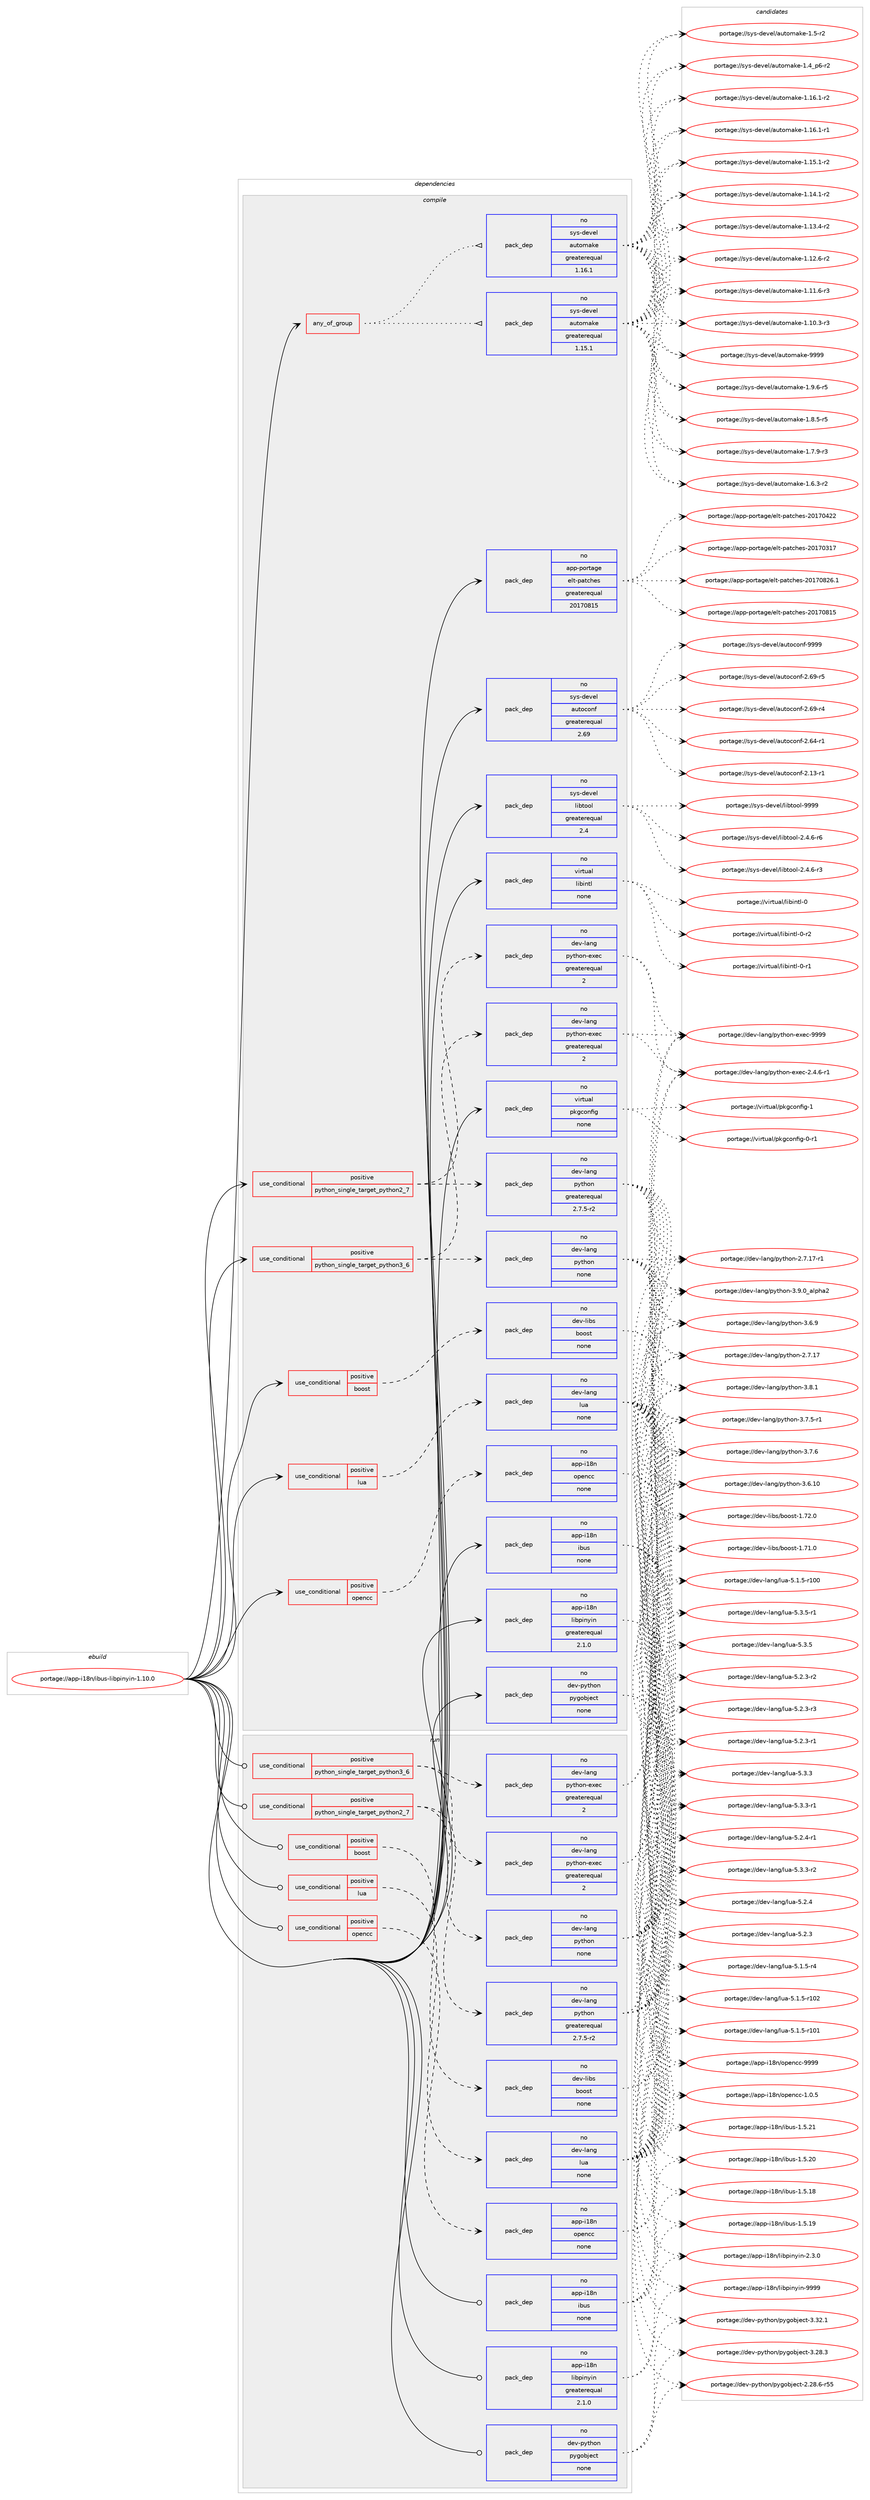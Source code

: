 digraph prolog {

# *************
# Graph options
# *************

newrank=true;
concentrate=true;
compound=true;
graph [rankdir=LR,fontname=Helvetica,fontsize=10,ranksep=1.5];#, ranksep=2.5, nodesep=0.2];
edge  [arrowhead=vee];
node  [fontname=Helvetica,fontsize=10];

# **********
# The ebuild
# **********

subgraph cluster_leftcol {
color=gray;
label=<<i>ebuild</i>>;
id [label="portage://app-i18n/ibus-libpinyin-1.10.0", color=red, width=4, href="../app-i18n/ibus-libpinyin-1.10.0.svg"];
}

# ****************
# The dependencies
# ****************

subgraph cluster_midcol {
color=gray;
label=<<i>dependencies</i>>;
subgraph cluster_compile {
fillcolor="#eeeeee";
style=filled;
label=<<i>compile</i>>;
subgraph any8011 {
dependency618220 [label=<<TABLE BORDER="0" CELLBORDER="1" CELLSPACING="0" CELLPADDING="4"><TR><TD CELLPADDING="10">any_of_group</TD></TR></TABLE>>, shape=none, color=red];subgraph pack465130 {
dependency618221 [label=<<TABLE BORDER="0" CELLBORDER="1" CELLSPACING="0" CELLPADDING="4" WIDTH="220"><TR><TD ROWSPAN="6" CELLPADDING="30">pack_dep</TD></TR><TR><TD WIDTH="110">no</TD></TR><TR><TD>sys-devel</TD></TR><TR><TD>automake</TD></TR><TR><TD>greaterequal</TD></TR><TR><TD>1.16.1</TD></TR></TABLE>>, shape=none, color=blue];
}
dependency618220:e -> dependency618221:w [weight=20,style="dotted",arrowhead="oinv"];
subgraph pack465131 {
dependency618222 [label=<<TABLE BORDER="0" CELLBORDER="1" CELLSPACING="0" CELLPADDING="4" WIDTH="220"><TR><TD ROWSPAN="6" CELLPADDING="30">pack_dep</TD></TR><TR><TD WIDTH="110">no</TD></TR><TR><TD>sys-devel</TD></TR><TR><TD>automake</TD></TR><TR><TD>greaterequal</TD></TR><TR><TD>1.15.1</TD></TR></TABLE>>, shape=none, color=blue];
}
dependency618220:e -> dependency618222:w [weight=20,style="dotted",arrowhead="oinv"];
}
id:e -> dependency618220:w [weight=20,style="solid",arrowhead="vee"];
subgraph cond144795 {
dependency618223 [label=<<TABLE BORDER="0" CELLBORDER="1" CELLSPACING="0" CELLPADDING="4"><TR><TD ROWSPAN="3" CELLPADDING="10">use_conditional</TD></TR><TR><TD>positive</TD></TR><TR><TD>boost</TD></TR></TABLE>>, shape=none, color=red];
subgraph pack465132 {
dependency618224 [label=<<TABLE BORDER="0" CELLBORDER="1" CELLSPACING="0" CELLPADDING="4" WIDTH="220"><TR><TD ROWSPAN="6" CELLPADDING="30">pack_dep</TD></TR><TR><TD WIDTH="110">no</TD></TR><TR><TD>dev-libs</TD></TR><TR><TD>boost</TD></TR><TR><TD>none</TD></TR><TR><TD></TD></TR></TABLE>>, shape=none, color=blue];
}
dependency618223:e -> dependency618224:w [weight=20,style="dashed",arrowhead="vee"];
}
id:e -> dependency618223:w [weight=20,style="solid",arrowhead="vee"];
subgraph cond144796 {
dependency618225 [label=<<TABLE BORDER="0" CELLBORDER="1" CELLSPACING="0" CELLPADDING="4"><TR><TD ROWSPAN="3" CELLPADDING="10">use_conditional</TD></TR><TR><TD>positive</TD></TR><TR><TD>lua</TD></TR></TABLE>>, shape=none, color=red];
subgraph pack465133 {
dependency618226 [label=<<TABLE BORDER="0" CELLBORDER="1" CELLSPACING="0" CELLPADDING="4" WIDTH="220"><TR><TD ROWSPAN="6" CELLPADDING="30">pack_dep</TD></TR><TR><TD WIDTH="110">no</TD></TR><TR><TD>dev-lang</TD></TR><TR><TD>lua</TD></TR><TR><TD>none</TD></TR><TR><TD></TD></TR></TABLE>>, shape=none, color=blue];
}
dependency618225:e -> dependency618226:w [weight=20,style="dashed",arrowhead="vee"];
}
id:e -> dependency618225:w [weight=20,style="solid",arrowhead="vee"];
subgraph cond144797 {
dependency618227 [label=<<TABLE BORDER="0" CELLBORDER="1" CELLSPACING="0" CELLPADDING="4"><TR><TD ROWSPAN="3" CELLPADDING="10">use_conditional</TD></TR><TR><TD>positive</TD></TR><TR><TD>opencc</TD></TR></TABLE>>, shape=none, color=red];
subgraph pack465134 {
dependency618228 [label=<<TABLE BORDER="0" CELLBORDER="1" CELLSPACING="0" CELLPADDING="4" WIDTH="220"><TR><TD ROWSPAN="6" CELLPADDING="30">pack_dep</TD></TR><TR><TD WIDTH="110">no</TD></TR><TR><TD>app-i18n</TD></TR><TR><TD>opencc</TD></TR><TR><TD>none</TD></TR><TR><TD></TD></TR></TABLE>>, shape=none, color=blue];
}
dependency618227:e -> dependency618228:w [weight=20,style="dashed",arrowhead="vee"];
}
id:e -> dependency618227:w [weight=20,style="solid",arrowhead="vee"];
subgraph cond144798 {
dependency618229 [label=<<TABLE BORDER="0" CELLBORDER="1" CELLSPACING="0" CELLPADDING="4"><TR><TD ROWSPAN="3" CELLPADDING="10">use_conditional</TD></TR><TR><TD>positive</TD></TR><TR><TD>python_single_target_python2_7</TD></TR></TABLE>>, shape=none, color=red];
subgraph pack465135 {
dependency618230 [label=<<TABLE BORDER="0" CELLBORDER="1" CELLSPACING="0" CELLPADDING="4" WIDTH="220"><TR><TD ROWSPAN="6" CELLPADDING="30">pack_dep</TD></TR><TR><TD WIDTH="110">no</TD></TR><TR><TD>dev-lang</TD></TR><TR><TD>python</TD></TR><TR><TD>greaterequal</TD></TR><TR><TD>2.7.5-r2</TD></TR></TABLE>>, shape=none, color=blue];
}
dependency618229:e -> dependency618230:w [weight=20,style="dashed",arrowhead="vee"];
subgraph pack465136 {
dependency618231 [label=<<TABLE BORDER="0" CELLBORDER="1" CELLSPACING="0" CELLPADDING="4" WIDTH="220"><TR><TD ROWSPAN="6" CELLPADDING="30">pack_dep</TD></TR><TR><TD WIDTH="110">no</TD></TR><TR><TD>dev-lang</TD></TR><TR><TD>python-exec</TD></TR><TR><TD>greaterequal</TD></TR><TR><TD>2</TD></TR></TABLE>>, shape=none, color=blue];
}
dependency618229:e -> dependency618231:w [weight=20,style="dashed",arrowhead="vee"];
}
id:e -> dependency618229:w [weight=20,style="solid",arrowhead="vee"];
subgraph cond144799 {
dependency618232 [label=<<TABLE BORDER="0" CELLBORDER="1" CELLSPACING="0" CELLPADDING="4"><TR><TD ROWSPAN="3" CELLPADDING="10">use_conditional</TD></TR><TR><TD>positive</TD></TR><TR><TD>python_single_target_python3_6</TD></TR></TABLE>>, shape=none, color=red];
subgraph pack465137 {
dependency618233 [label=<<TABLE BORDER="0" CELLBORDER="1" CELLSPACING="0" CELLPADDING="4" WIDTH="220"><TR><TD ROWSPAN="6" CELLPADDING="30">pack_dep</TD></TR><TR><TD WIDTH="110">no</TD></TR><TR><TD>dev-lang</TD></TR><TR><TD>python</TD></TR><TR><TD>none</TD></TR><TR><TD></TD></TR></TABLE>>, shape=none, color=blue];
}
dependency618232:e -> dependency618233:w [weight=20,style="dashed",arrowhead="vee"];
subgraph pack465138 {
dependency618234 [label=<<TABLE BORDER="0" CELLBORDER="1" CELLSPACING="0" CELLPADDING="4" WIDTH="220"><TR><TD ROWSPAN="6" CELLPADDING="30">pack_dep</TD></TR><TR><TD WIDTH="110">no</TD></TR><TR><TD>dev-lang</TD></TR><TR><TD>python-exec</TD></TR><TR><TD>greaterequal</TD></TR><TR><TD>2</TD></TR></TABLE>>, shape=none, color=blue];
}
dependency618232:e -> dependency618234:w [weight=20,style="dashed",arrowhead="vee"];
}
id:e -> dependency618232:w [weight=20,style="solid",arrowhead="vee"];
subgraph pack465139 {
dependency618235 [label=<<TABLE BORDER="0" CELLBORDER="1" CELLSPACING="0" CELLPADDING="4" WIDTH="220"><TR><TD ROWSPAN="6" CELLPADDING="30">pack_dep</TD></TR><TR><TD WIDTH="110">no</TD></TR><TR><TD>app-i18n</TD></TR><TR><TD>ibus</TD></TR><TR><TD>none</TD></TR><TR><TD></TD></TR></TABLE>>, shape=none, color=blue];
}
id:e -> dependency618235:w [weight=20,style="solid",arrowhead="vee"];
subgraph pack465140 {
dependency618236 [label=<<TABLE BORDER="0" CELLBORDER="1" CELLSPACING="0" CELLPADDING="4" WIDTH="220"><TR><TD ROWSPAN="6" CELLPADDING="30">pack_dep</TD></TR><TR><TD WIDTH="110">no</TD></TR><TR><TD>app-i18n</TD></TR><TR><TD>libpinyin</TD></TR><TR><TD>greaterequal</TD></TR><TR><TD>2.1.0</TD></TR></TABLE>>, shape=none, color=blue];
}
id:e -> dependency618236:w [weight=20,style="solid",arrowhead="vee"];
subgraph pack465141 {
dependency618237 [label=<<TABLE BORDER="0" CELLBORDER="1" CELLSPACING="0" CELLPADDING="4" WIDTH="220"><TR><TD ROWSPAN="6" CELLPADDING="30">pack_dep</TD></TR><TR><TD WIDTH="110">no</TD></TR><TR><TD>app-portage</TD></TR><TR><TD>elt-patches</TD></TR><TR><TD>greaterequal</TD></TR><TR><TD>20170815</TD></TR></TABLE>>, shape=none, color=blue];
}
id:e -> dependency618237:w [weight=20,style="solid",arrowhead="vee"];
subgraph pack465142 {
dependency618238 [label=<<TABLE BORDER="0" CELLBORDER="1" CELLSPACING="0" CELLPADDING="4" WIDTH="220"><TR><TD ROWSPAN="6" CELLPADDING="30">pack_dep</TD></TR><TR><TD WIDTH="110">no</TD></TR><TR><TD>dev-python</TD></TR><TR><TD>pygobject</TD></TR><TR><TD>none</TD></TR><TR><TD></TD></TR></TABLE>>, shape=none, color=blue];
}
id:e -> dependency618238:w [weight=20,style="solid",arrowhead="vee"];
subgraph pack465143 {
dependency618239 [label=<<TABLE BORDER="0" CELLBORDER="1" CELLSPACING="0" CELLPADDING="4" WIDTH="220"><TR><TD ROWSPAN="6" CELLPADDING="30">pack_dep</TD></TR><TR><TD WIDTH="110">no</TD></TR><TR><TD>sys-devel</TD></TR><TR><TD>autoconf</TD></TR><TR><TD>greaterequal</TD></TR><TR><TD>2.69</TD></TR></TABLE>>, shape=none, color=blue];
}
id:e -> dependency618239:w [weight=20,style="solid",arrowhead="vee"];
subgraph pack465144 {
dependency618240 [label=<<TABLE BORDER="0" CELLBORDER="1" CELLSPACING="0" CELLPADDING="4" WIDTH="220"><TR><TD ROWSPAN="6" CELLPADDING="30">pack_dep</TD></TR><TR><TD WIDTH="110">no</TD></TR><TR><TD>sys-devel</TD></TR><TR><TD>libtool</TD></TR><TR><TD>greaterequal</TD></TR><TR><TD>2.4</TD></TR></TABLE>>, shape=none, color=blue];
}
id:e -> dependency618240:w [weight=20,style="solid",arrowhead="vee"];
subgraph pack465145 {
dependency618241 [label=<<TABLE BORDER="0" CELLBORDER="1" CELLSPACING="0" CELLPADDING="4" WIDTH="220"><TR><TD ROWSPAN="6" CELLPADDING="30">pack_dep</TD></TR><TR><TD WIDTH="110">no</TD></TR><TR><TD>virtual</TD></TR><TR><TD>libintl</TD></TR><TR><TD>none</TD></TR><TR><TD></TD></TR></TABLE>>, shape=none, color=blue];
}
id:e -> dependency618241:w [weight=20,style="solid",arrowhead="vee"];
subgraph pack465146 {
dependency618242 [label=<<TABLE BORDER="0" CELLBORDER="1" CELLSPACING="0" CELLPADDING="4" WIDTH="220"><TR><TD ROWSPAN="6" CELLPADDING="30">pack_dep</TD></TR><TR><TD WIDTH="110">no</TD></TR><TR><TD>virtual</TD></TR><TR><TD>pkgconfig</TD></TR><TR><TD>none</TD></TR><TR><TD></TD></TR></TABLE>>, shape=none, color=blue];
}
id:e -> dependency618242:w [weight=20,style="solid",arrowhead="vee"];
}
subgraph cluster_compileandrun {
fillcolor="#eeeeee";
style=filled;
label=<<i>compile and run</i>>;
}
subgraph cluster_run {
fillcolor="#eeeeee";
style=filled;
label=<<i>run</i>>;
subgraph cond144800 {
dependency618243 [label=<<TABLE BORDER="0" CELLBORDER="1" CELLSPACING="0" CELLPADDING="4"><TR><TD ROWSPAN="3" CELLPADDING="10">use_conditional</TD></TR><TR><TD>positive</TD></TR><TR><TD>boost</TD></TR></TABLE>>, shape=none, color=red];
subgraph pack465147 {
dependency618244 [label=<<TABLE BORDER="0" CELLBORDER="1" CELLSPACING="0" CELLPADDING="4" WIDTH="220"><TR><TD ROWSPAN="6" CELLPADDING="30">pack_dep</TD></TR><TR><TD WIDTH="110">no</TD></TR><TR><TD>dev-libs</TD></TR><TR><TD>boost</TD></TR><TR><TD>none</TD></TR><TR><TD></TD></TR></TABLE>>, shape=none, color=blue];
}
dependency618243:e -> dependency618244:w [weight=20,style="dashed",arrowhead="vee"];
}
id:e -> dependency618243:w [weight=20,style="solid",arrowhead="odot"];
subgraph cond144801 {
dependency618245 [label=<<TABLE BORDER="0" CELLBORDER="1" CELLSPACING="0" CELLPADDING="4"><TR><TD ROWSPAN="3" CELLPADDING="10">use_conditional</TD></TR><TR><TD>positive</TD></TR><TR><TD>lua</TD></TR></TABLE>>, shape=none, color=red];
subgraph pack465148 {
dependency618246 [label=<<TABLE BORDER="0" CELLBORDER="1" CELLSPACING="0" CELLPADDING="4" WIDTH="220"><TR><TD ROWSPAN="6" CELLPADDING="30">pack_dep</TD></TR><TR><TD WIDTH="110">no</TD></TR><TR><TD>dev-lang</TD></TR><TR><TD>lua</TD></TR><TR><TD>none</TD></TR><TR><TD></TD></TR></TABLE>>, shape=none, color=blue];
}
dependency618245:e -> dependency618246:w [weight=20,style="dashed",arrowhead="vee"];
}
id:e -> dependency618245:w [weight=20,style="solid",arrowhead="odot"];
subgraph cond144802 {
dependency618247 [label=<<TABLE BORDER="0" CELLBORDER="1" CELLSPACING="0" CELLPADDING="4"><TR><TD ROWSPAN="3" CELLPADDING="10">use_conditional</TD></TR><TR><TD>positive</TD></TR><TR><TD>opencc</TD></TR></TABLE>>, shape=none, color=red];
subgraph pack465149 {
dependency618248 [label=<<TABLE BORDER="0" CELLBORDER="1" CELLSPACING="0" CELLPADDING="4" WIDTH="220"><TR><TD ROWSPAN="6" CELLPADDING="30">pack_dep</TD></TR><TR><TD WIDTH="110">no</TD></TR><TR><TD>app-i18n</TD></TR><TR><TD>opencc</TD></TR><TR><TD>none</TD></TR><TR><TD></TD></TR></TABLE>>, shape=none, color=blue];
}
dependency618247:e -> dependency618248:w [weight=20,style="dashed",arrowhead="vee"];
}
id:e -> dependency618247:w [weight=20,style="solid",arrowhead="odot"];
subgraph cond144803 {
dependency618249 [label=<<TABLE BORDER="0" CELLBORDER="1" CELLSPACING="0" CELLPADDING="4"><TR><TD ROWSPAN="3" CELLPADDING="10">use_conditional</TD></TR><TR><TD>positive</TD></TR><TR><TD>python_single_target_python2_7</TD></TR></TABLE>>, shape=none, color=red];
subgraph pack465150 {
dependency618250 [label=<<TABLE BORDER="0" CELLBORDER="1" CELLSPACING="0" CELLPADDING="4" WIDTH="220"><TR><TD ROWSPAN="6" CELLPADDING="30">pack_dep</TD></TR><TR><TD WIDTH="110">no</TD></TR><TR><TD>dev-lang</TD></TR><TR><TD>python</TD></TR><TR><TD>greaterequal</TD></TR><TR><TD>2.7.5-r2</TD></TR></TABLE>>, shape=none, color=blue];
}
dependency618249:e -> dependency618250:w [weight=20,style="dashed",arrowhead="vee"];
subgraph pack465151 {
dependency618251 [label=<<TABLE BORDER="0" CELLBORDER="1" CELLSPACING="0" CELLPADDING="4" WIDTH="220"><TR><TD ROWSPAN="6" CELLPADDING="30">pack_dep</TD></TR><TR><TD WIDTH="110">no</TD></TR><TR><TD>dev-lang</TD></TR><TR><TD>python-exec</TD></TR><TR><TD>greaterequal</TD></TR><TR><TD>2</TD></TR></TABLE>>, shape=none, color=blue];
}
dependency618249:e -> dependency618251:w [weight=20,style="dashed",arrowhead="vee"];
}
id:e -> dependency618249:w [weight=20,style="solid",arrowhead="odot"];
subgraph cond144804 {
dependency618252 [label=<<TABLE BORDER="0" CELLBORDER="1" CELLSPACING="0" CELLPADDING="4"><TR><TD ROWSPAN="3" CELLPADDING="10">use_conditional</TD></TR><TR><TD>positive</TD></TR><TR><TD>python_single_target_python3_6</TD></TR></TABLE>>, shape=none, color=red];
subgraph pack465152 {
dependency618253 [label=<<TABLE BORDER="0" CELLBORDER="1" CELLSPACING="0" CELLPADDING="4" WIDTH="220"><TR><TD ROWSPAN="6" CELLPADDING="30">pack_dep</TD></TR><TR><TD WIDTH="110">no</TD></TR><TR><TD>dev-lang</TD></TR><TR><TD>python</TD></TR><TR><TD>none</TD></TR><TR><TD></TD></TR></TABLE>>, shape=none, color=blue];
}
dependency618252:e -> dependency618253:w [weight=20,style="dashed",arrowhead="vee"];
subgraph pack465153 {
dependency618254 [label=<<TABLE BORDER="0" CELLBORDER="1" CELLSPACING="0" CELLPADDING="4" WIDTH="220"><TR><TD ROWSPAN="6" CELLPADDING="30">pack_dep</TD></TR><TR><TD WIDTH="110">no</TD></TR><TR><TD>dev-lang</TD></TR><TR><TD>python-exec</TD></TR><TR><TD>greaterequal</TD></TR><TR><TD>2</TD></TR></TABLE>>, shape=none, color=blue];
}
dependency618252:e -> dependency618254:w [weight=20,style="dashed",arrowhead="vee"];
}
id:e -> dependency618252:w [weight=20,style="solid",arrowhead="odot"];
subgraph pack465154 {
dependency618255 [label=<<TABLE BORDER="0" CELLBORDER="1" CELLSPACING="0" CELLPADDING="4" WIDTH="220"><TR><TD ROWSPAN="6" CELLPADDING="30">pack_dep</TD></TR><TR><TD WIDTH="110">no</TD></TR><TR><TD>app-i18n</TD></TR><TR><TD>ibus</TD></TR><TR><TD>none</TD></TR><TR><TD></TD></TR></TABLE>>, shape=none, color=blue];
}
id:e -> dependency618255:w [weight=20,style="solid",arrowhead="odot"];
subgraph pack465155 {
dependency618256 [label=<<TABLE BORDER="0" CELLBORDER="1" CELLSPACING="0" CELLPADDING="4" WIDTH="220"><TR><TD ROWSPAN="6" CELLPADDING="30">pack_dep</TD></TR><TR><TD WIDTH="110">no</TD></TR><TR><TD>app-i18n</TD></TR><TR><TD>libpinyin</TD></TR><TR><TD>greaterequal</TD></TR><TR><TD>2.1.0</TD></TR></TABLE>>, shape=none, color=blue];
}
id:e -> dependency618256:w [weight=20,style="solid",arrowhead="odot"];
subgraph pack465156 {
dependency618257 [label=<<TABLE BORDER="0" CELLBORDER="1" CELLSPACING="0" CELLPADDING="4" WIDTH="220"><TR><TD ROWSPAN="6" CELLPADDING="30">pack_dep</TD></TR><TR><TD WIDTH="110">no</TD></TR><TR><TD>dev-python</TD></TR><TR><TD>pygobject</TD></TR><TR><TD>none</TD></TR><TR><TD></TD></TR></TABLE>>, shape=none, color=blue];
}
id:e -> dependency618257:w [weight=20,style="solid",arrowhead="odot"];
}
}

# **************
# The candidates
# **************

subgraph cluster_choices {
rank=same;
color=gray;
label=<<i>candidates</i>>;

subgraph choice465130 {
color=black;
nodesep=1;
choice115121115451001011181011084797117116111109971071014557575757 [label="portage://sys-devel/automake-9999", color=red, width=4,href="../sys-devel/automake-9999.svg"];
choice115121115451001011181011084797117116111109971071014549465746544511453 [label="portage://sys-devel/automake-1.9.6-r5", color=red, width=4,href="../sys-devel/automake-1.9.6-r5.svg"];
choice115121115451001011181011084797117116111109971071014549465646534511453 [label="portage://sys-devel/automake-1.8.5-r5", color=red, width=4,href="../sys-devel/automake-1.8.5-r5.svg"];
choice115121115451001011181011084797117116111109971071014549465546574511451 [label="portage://sys-devel/automake-1.7.9-r3", color=red, width=4,href="../sys-devel/automake-1.7.9-r3.svg"];
choice115121115451001011181011084797117116111109971071014549465446514511450 [label="portage://sys-devel/automake-1.6.3-r2", color=red, width=4,href="../sys-devel/automake-1.6.3-r2.svg"];
choice11512111545100101118101108479711711611110997107101454946534511450 [label="portage://sys-devel/automake-1.5-r2", color=red, width=4,href="../sys-devel/automake-1.5-r2.svg"];
choice115121115451001011181011084797117116111109971071014549465295112544511450 [label="portage://sys-devel/automake-1.4_p6-r2", color=red, width=4,href="../sys-devel/automake-1.4_p6-r2.svg"];
choice11512111545100101118101108479711711611110997107101454946495446494511450 [label="portage://sys-devel/automake-1.16.1-r2", color=red, width=4,href="../sys-devel/automake-1.16.1-r2.svg"];
choice11512111545100101118101108479711711611110997107101454946495446494511449 [label="portage://sys-devel/automake-1.16.1-r1", color=red, width=4,href="../sys-devel/automake-1.16.1-r1.svg"];
choice11512111545100101118101108479711711611110997107101454946495346494511450 [label="portage://sys-devel/automake-1.15.1-r2", color=red, width=4,href="../sys-devel/automake-1.15.1-r2.svg"];
choice11512111545100101118101108479711711611110997107101454946495246494511450 [label="portage://sys-devel/automake-1.14.1-r2", color=red, width=4,href="../sys-devel/automake-1.14.1-r2.svg"];
choice11512111545100101118101108479711711611110997107101454946495146524511450 [label="portage://sys-devel/automake-1.13.4-r2", color=red, width=4,href="../sys-devel/automake-1.13.4-r2.svg"];
choice11512111545100101118101108479711711611110997107101454946495046544511450 [label="portage://sys-devel/automake-1.12.6-r2", color=red, width=4,href="../sys-devel/automake-1.12.6-r2.svg"];
choice11512111545100101118101108479711711611110997107101454946494946544511451 [label="portage://sys-devel/automake-1.11.6-r3", color=red, width=4,href="../sys-devel/automake-1.11.6-r3.svg"];
choice11512111545100101118101108479711711611110997107101454946494846514511451 [label="portage://sys-devel/automake-1.10.3-r3", color=red, width=4,href="../sys-devel/automake-1.10.3-r3.svg"];
dependency618221:e -> choice115121115451001011181011084797117116111109971071014557575757:w [style=dotted,weight="100"];
dependency618221:e -> choice115121115451001011181011084797117116111109971071014549465746544511453:w [style=dotted,weight="100"];
dependency618221:e -> choice115121115451001011181011084797117116111109971071014549465646534511453:w [style=dotted,weight="100"];
dependency618221:e -> choice115121115451001011181011084797117116111109971071014549465546574511451:w [style=dotted,weight="100"];
dependency618221:e -> choice115121115451001011181011084797117116111109971071014549465446514511450:w [style=dotted,weight="100"];
dependency618221:e -> choice11512111545100101118101108479711711611110997107101454946534511450:w [style=dotted,weight="100"];
dependency618221:e -> choice115121115451001011181011084797117116111109971071014549465295112544511450:w [style=dotted,weight="100"];
dependency618221:e -> choice11512111545100101118101108479711711611110997107101454946495446494511450:w [style=dotted,weight="100"];
dependency618221:e -> choice11512111545100101118101108479711711611110997107101454946495446494511449:w [style=dotted,weight="100"];
dependency618221:e -> choice11512111545100101118101108479711711611110997107101454946495346494511450:w [style=dotted,weight="100"];
dependency618221:e -> choice11512111545100101118101108479711711611110997107101454946495246494511450:w [style=dotted,weight="100"];
dependency618221:e -> choice11512111545100101118101108479711711611110997107101454946495146524511450:w [style=dotted,weight="100"];
dependency618221:e -> choice11512111545100101118101108479711711611110997107101454946495046544511450:w [style=dotted,weight="100"];
dependency618221:e -> choice11512111545100101118101108479711711611110997107101454946494946544511451:w [style=dotted,weight="100"];
dependency618221:e -> choice11512111545100101118101108479711711611110997107101454946494846514511451:w [style=dotted,weight="100"];
}
subgraph choice465131 {
color=black;
nodesep=1;
choice115121115451001011181011084797117116111109971071014557575757 [label="portage://sys-devel/automake-9999", color=red, width=4,href="../sys-devel/automake-9999.svg"];
choice115121115451001011181011084797117116111109971071014549465746544511453 [label="portage://sys-devel/automake-1.9.6-r5", color=red, width=4,href="../sys-devel/automake-1.9.6-r5.svg"];
choice115121115451001011181011084797117116111109971071014549465646534511453 [label="portage://sys-devel/automake-1.8.5-r5", color=red, width=4,href="../sys-devel/automake-1.8.5-r5.svg"];
choice115121115451001011181011084797117116111109971071014549465546574511451 [label="portage://sys-devel/automake-1.7.9-r3", color=red, width=4,href="../sys-devel/automake-1.7.9-r3.svg"];
choice115121115451001011181011084797117116111109971071014549465446514511450 [label="portage://sys-devel/automake-1.6.3-r2", color=red, width=4,href="../sys-devel/automake-1.6.3-r2.svg"];
choice11512111545100101118101108479711711611110997107101454946534511450 [label="portage://sys-devel/automake-1.5-r2", color=red, width=4,href="../sys-devel/automake-1.5-r2.svg"];
choice115121115451001011181011084797117116111109971071014549465295112544511450 [label="portage://sys-devel/automake-1.4_p6-r2", color=red, width=4,href="../sys-devel/automake-1.4_p6-r2.svg"];
choice11512111545100101118101108479711711611110997107101454946495446494511450 [label="portage://sys-devel/automake-1.16.1-r2", color=red, width=4,href="../sys-devel/automake-1.16.1-r2.svg"];
choice11512111545100101118101108479711711611110997107101454946495446494511449 [label="portage://sys-devel/automake-1.16.1-r1", color=red, width=4,href="../sys-devel/automake-1.16.1-r1.svg"];
choice11512111545100101118101108479711711611110997107101454946495346494511450 [label="portage://sys-devel/automake-1.15.1-r2", color=red, width=4,href="../sys-devel/automake-1.15.1-r2.svg"];
choice11512111545100101118101108479711711611110997107101454946495246494511450 [label="portage://sys-devel/automake-1.14.1-r2", color=red, width=4,href="../sys-devel/automake-1.14.1-r2.svg"];
choice11512111545100101118101108479711711611110997107101454946495146524511450 [label="portage://sys-devel/automake-1.13.4-r2", color=red, width=4,href="../sys-devel/automake-1.13.4-r2.svg"];
choice11512111545100101118101108479711711611110997107101454946495046544511450 [label="portage://sys-devel/automake-1.12.6-r2", color=red, width=4,href="../sys-devel/automake-1.12.6-r2.svg"];
choice11512111545100101118101108479711711611110997107101454946494946544511451 [label="portage://sys-devel/automake-1.11.6-r3", color=red, width=4,href="../sys-devel/automake-1.11.6-r3.svg"];
choice11512111545100101118101108479711711611110997107101454946494846514511451 [label="portage://sys-devel/automake-1.10.3-r3", color=red, width=4,href="../sys-devel/automake-1.10.3-r3.svg"];
dependency618222:e -> choice115121115451001011181011084797117116111109971071014557575757:w [style=dotted,weight="100"];
dependency618222:e -> choice115121115451001011181011084797117116111109971071014549465746544511453:w [style=dotted,weight="100"];
dependency618222:e -> choice115121115451001011181011084797117116111109971071014549465646534511453:w [style=dotted,weight="100"];
dependency618222:e -> choice115121115451001011181011084797117116111109971071014549465546574511451:w [style=dotted,weight="100"];
dependency618222:e -> choice115121115451001011181011084797117116111109971071014549465446514511450:w [style=dotted,weight="100"];
dependency618222:e -> choice11512111545100101118101108479711711611110997107101454946534511450:w [style=dotted,weight="100"];
dependency618222:e -> choice115121115451001011181011084797117116111109971071014549465295112544511450:w [style=dotted,weight="100"];
dependency618222:e -> choice11512111545100101118101108479711711611110997107101454946495446494511450:w [style=dotted,weight="100"];
dependency618222:e -> choice11512111545100101118101108479711711611110997107101454946495446494511449:w [style=dotted,weight="100"];
dependency618222:e -> choice11512111545100101118101108479711711611110997107101454946495346494511450:w [style=dotted,weight="100"];
dependency618222:e -> choice11512111545100101118101108479711711611110997107101454946495246494511450:w [style=dotted,weight="100"];
dependency618222:e -> choice11512111545100101118101108479711711611110997107101454946495146524511450:w [style=dotted,weight="100"];
dependency618222:e -> choice11512111545100101118101108479711711611110997107101454946495046544511450:w [style=dotted,weight="100"];
dependency618222:e -> choice11512111545100101118101108479711711611110997107101454946494946544511451:w [style=dotted,weight="100"];
dependency618222:e -> choice11512111545100101118101108479711711611110997107101454946494846514511451:w [style=dotted,weight="100"];
}
subgraph choice465132 {
color=black;
nodesep=1;
choice1001011184510810598115479811111111511645494655504648 [label="portage://dev-libs/boost-1.72.0", color=red, width=4,href="../dev-libs/boost-1.72.0.svg"];
choice1001011184510810598115479811111111511645494655494648 [label="portage://dev-libs/boost-1.71.0", color=red, width=4,href="../dev-libs/boost-1.71.0.svg"];
dependency618224:e -> choice1001011184510810598115479811111111511645494655504648:w [style=dotted,weight="100"];
dependency618224:e -> choice1001011184510810598115479811111111511645494655494648:w [style=dotted,weight="100"];
}
subgraph choice465133 {
color=black;
nodesep=1;
choice100101118451089711010347108117974553465146534511449 [label="portage://dev-lang/lua-5.3.5-r1", color=red, width=4,href="../dev-lang/lua-5.3.5-r1.svg"];
choice10010111845108971101034710811797455346514653 [label="portage://dev-lang/lua-5.3.5", color=red, width=4,href="../dev-lang/lua-5.3.5.svg"];
choice100101118451089711010347108117974553465146514511450 [label="portage://dev-lang/lua-5.3.3-r2", color=red, width=4,href="../dev-lang/lua-5.3.3-r2.svg"];
choice100101118451089711010347108117974553465146514511449 [label="portage://dev-lang/lua-5.3.3-r1", color=red, width=4,href="../dev-lang/lua-5.3.3-r1.svg"];
choice10010111845108971101034710811797455346514651 [label="portage://dev-lang/lua-5.3.3", color=red, width=4,href="../dev-lang/lua-5.3.3.svg"];
choice100101118451089711010347108117974553465046524511449 [label="portage://dev-lang/lua-5.2.4-r1", color=red, width=4,href="../dev-lang/lua-5.2.4-r1.svg"];
choice10010111845108971101034710811797455346504652 [label="portage://dev-lang/lua-5.2.4", color=red, width=4,href="../dev-lang/lua-5.2.4.svg"];
choice100101118451089711010347108117974553465046514511451 [label="portage://dev-lang/lua-5.2.3-r3", color=red, width=4,href="../dev-lang/lua-5.2.3-r3.svg"];
choice100101118451089711010347108117974553465046514511450 [label="portage://dev-lang/lua-5.2.3-r2", color=red, width=4,href="../dev-lang/lua-5.2.3-r2.svg"];
choice100101118451089711010347108117974553465046514511449 [label="portage://dev-lang/lua-5.2.3-r1", color=red, width=4,href="../dev-lang/lua-5.2.3-r1.svg"];
choice10010111845108971101034710811797455346504651 [label="portage://dev-lang/lua-5.2.3", color=red, width=4,href="../dev-lang/lua-5.2.3.svg"];
choice100101118451089711010347108117974553464946534511452 [label="portage://dev-lang/lua-5.1.5-r4", color=red, width=4,href="../dev-lang/lua-5.1.5-r4.svg"];
choice1001011184510897110103471081179745534649465345114494850 [label="portage://dev-lang/lua-5.1.5-r102", color=red, width=4,href="../dev-lang/lua-5.1.5-r102.svg"];
choice1001011184510897110103471081179745534649465345114494849 [label="portage://dev-lang/lua-5.1.5-r101", color=red, width=4,href="../dev-lang/lua-5.1.5-r101.svg"];
choice1001011184510897110103471081179745534649465345114494848 [label="portage://dev-lang/lua-5.1.5-r100", color=red, width=4,href="../dev-lang/lua-5.1.5-r100.svg"];
dependency618226:e -> choice100101118451089711010347108117974553465146534511449:w [style=dotted,weight="100"];
dependency618226:e -> choice10010111845108971101034710811797455346514653:w [style=dotted,weight="100"];
dependency618226:e -> choice100101118451089711010347108117974553465146514511450:w [style=dotted,weight="100"];
dependency618226:e -> choice100101118451089711010347108117974553465146514511449:w [style=dotted,weight="100"];
dependency618226:e -> choice10010111845108971101034710811797455346514651:w [style=dotted,weight="100"];
dependency618226:e -> choice100101118451089711010347108117974553465046524511449:w [style=dotted,weight="100"];
dependency618226:e -> choice10010111845108971101034710811797455346504652:w [style=dotted,weight="100"];
dependency618226:e -> choice100101118451089711010347108117974553465046514511451:w [style=dotted,weight="100"];
dependency618226:e -> choice100101118451089711010347108117974553465046514511450:w [style=dotted,weight="100"];
dependency618226:e -> choice100101118451089711010347108117974553465046514511449:w [style=dotted,weight="100"];
dependency618226:e -> choice10010111845108971101034710811797455346504651:w [style=dotted,weight="100"];
dependency618226:e -> choice100101118451089711010347108117974553464946534511452:w [style=dotted,weight="100"];
dependency618226:e -> choice1001011184510897110103471081179745534649465345114494850:w [style=dotted,weight="100"];
dependency618226:e -> choice1001011184510897110103471081179745534649465345114494849:w [style=dotted,weight="100"];
dependency618226:e -> choice1001011184510897110103471081179745534649465345114494848:w [style=dotted,weight="100"];
}
subgraph choice465134 {
color=black;
nodesep=1;
choice971121124510549561104711111210111099994557575757 [label="portage://app-i18n/opencc-9999", color=red, width=4,href="../app-i18n/opencc-9999.svg"];
choice97112112451054956110471111121011109999454946484653 [label="portage://app-i18n/opencc-1.0.5", color=red, width=4,href="../app-i18n/opencc-1.0.5.svg"];
dependency618228:e -> choice971121124510549561104711111210111099994557575757:w [style=dotted,weight="100"];
dependency618228:e -> choice97112112451054956110471111121011109999454946484653:w [style=dotted,weight="100"];
}
subgraph choice465135 {
color=black;
nodesep=1;
choice10010111845108971101034711212111610411111045514657464895971081121049750 [label="portage://dev-lang/python-3.9.0_alpha2", color=red, width=4,href="../dev-lang/python-3.9.0_alpha2.svg"];
choice100101118451089711010347112121116104111110455146564649 [label="portage://dev-lang/python-3.8.1", color=red, width=4,href="../dev-lang/python-3.8.1.svg"];
choice100101118451089711010347112121116104111110455146554654 [label="portage://dev-lang/python-3.7.6", color=red, width=4,href="../dev-lang/python-3.7.6.svg"];
choice1001011184510897110103471121211161041111104551465546534511449 [label="portage://dev-lang/python-3.7.5-r1", color=red, width=4,href="../dev-lang/python-3.7.5-r1.svg"];
choice100101118451089711010347112121116104111110455146544657 [label="portage://dev-lang/python-3.6.9", color=red, width=4,href="../dev-lang/python-3.6.9.svg"];
choice10010111845108971101034711212111610411111045514654464948 [label="portage://dev-lang/python-3.6.10", color=red, width=4,href="../dev-lang/python-3.6.10.svg"];
choice100101118451089711010347112121116104111110455046554649554511449 [label="portage://dev-lang/python-2.7.17-r1", color=red, width=4,href="../dev-lang/python-2.7.17-r1.svg"];
choice10010111845108971101034711212111610411111045504655464955 [label="portage://dev-lang/python-2.7.17", color=red, width=4,href="../dev-lang/python-2.7.17.svg"];
dependency618230:e -> choice10010111845108971101034711212111610411111045514657464895971081121049750:w [style=dotted,weight="100"];
dependency618230:e -> choice100101118451089711010347112121116104111110455146564649:w [style=dotted,weight="100"];
dependency618230:e -> choice100101118451089711010347112121116104111110455146554654:w [style=dotted,weight="100"];
dependency618230:e -> choice1001011184510897110103471121211161041111104551465546534511449:w [style=dotted,weight="100"];
dependency618230:e -> choice100101118451089711010347112121116104111110455146544657:w [style=dotted,weight="100"];
dependency618230:e -> choice10010111845108971101034711212111610411111045514654464948:w [style=dotted,weight="100"];
dependency618230:e -> choice100101118451089711010347112121116104111110455046554649554511449:w [style=dotted,weight="100"];
dependency618230:e -> choice10010111845108971101034711212111610411111045504655464955:w [style=dotted,weight="100"];
}
subgraph choice465136 {
color=black;
nodesep=1;
choice10010111845108971101034711212111610411111045101120101994557575757 [label="portage://dev-lang/python-exec-9999", color=red, width=4,href="../dev-lang/python-exec-9999.svg"];
choice10010111845108971101034711212111610411111045101120101994550465246544511449 [label="portage://dev-lang/python-exec-2.4.6-r1", color=red, width=4,href="../dev-lang/python-exec-2.4.6-r1.svg"];
dependency618231:e -> choice10010111845108971101034711212111610411111045101120101994557575757:w [style=dotted,weight="100"];
dependency618231:e -> choice10010111845108971101034711212111610411111045101120101994550465246544511449:w [style=dotted,weight="100"];
}
subgraph choice465137 {
color=black;
nodesep=1;
choice10010111845108971101034711212111610411111045514657464895971081121049750 [label="portage://dev-lang/python-3.9.0_alpha2", color=red, width=4,href="../dev-lang/python-3.9.0_alpha2.svg"];
choice100101118451089711010347112121116104111110455146564649 [label="portage://dev-lang/python-3.8.1", color=red, width=4,href="../dev-lang/python-3.8.1.svg"];
choice100101118451089711010347112121116104111110455146554654 [label="portage://dev-lang/python-3.7.6", color=red, width=4,href="../dev-lang/python-3.7.6.svg"];
choice1001011184510897110103471121211161041111104551465546534511449 [label="portage://dev-lang/python-3.7.5-r1", color=red, width=4,href="../dev-lang/python-3.7.5-r1.svg"];
choice100101118451089711010347112121116104111110455146544657 [label="portage://dev-lang/python-3.6.9", color=red, width=4,href="../dev-lang/python-3.6.9.svg"];
choice10010111845108971101034711212111610411111045514654464948 [label="portage://dev-lang/python-3.6.10", color=red, width=4,href="../dev-lang/python-3.6.10.svg"];
choice100101118451089711010347112121116104111110455046554649554511449 [label="portage://dev-lang/python-2.7.17-r1", color=red, width=4,href="../dev-lang/python-2.7.17-r1.svg"];
choice10010111845108971101034711212111610411111045504655464955 [label="portage://dev-lang/python-2.7.17", color=red, width=4,href="../dev-lang/python-2.7.17.svg"];
dependency618233:e -> choice10010111845108971101034711212111610411111045514657464895971081121049750:w [style=dotted,weight="100"];
dependency618233:e -> choice100101118451089711010347112121116104111110455146564649:w [style=dotted,weight="100"];
dependency618233:e -> choice100101118451089711010347112121116104111110455146554654:w [style=dotted,weight="100"];
dependency618233:e -> choice1001011184510897110103471121211161041111104551465546534511449:w [style=dotted,weight="100"];
dependency618233:e -> choice100101118451089711010347112121116104111110455146544657:w [style=dotted,weight="100"];
dependency618233:e -> choice10010111845108971101034711212111610411111045514654464948:w [style=dotted,weight="100"];
dependency618233:e -> choice100101118451089711010347112121116104111110455046554649554511449:w [style=dotted,weight="100"];
dependency618233:e -> choice10010111845108971101034711212111610411111045504655464955:w [style=dotted,weight="100"];
}
subgraph choice465138 {
color=black;
nodesep=1;
choice10010111845108971101034711212111610411111045101120101994557575757 [label="portage://dev-lang/python-exec-9999", color=red, width=4,href="../dev-lang/python-exec-9999.svg"];
choice10010111845108971101034711212111610411111045101120101994550465246544511449 [label="portage://dev-lang/python-exec-2.4.6-r1", color=red, width=4,href="../dev-lang/python-exec-2.4.6-r1.svg"];
dependency618234:e -> choice10010111845108971101034711212111610411111045101120101994557575757:w [style=dotted,weight="100"];
dependency618234:e -> choice10010111845108971101034711212111610411111045101120101994550465246544511449:w [style=dotted,weight="100"];
}
subgraph choice465139 {
color=black;
nodesep=1;
choice97112112451054956110471059811711545494653465049 [label="portage://app-i18n/ibus-1.5.21", color=red, width=4,href="../app-i18n/ibus-1.5.21.svg"];
choice97112112451054956110471059811711545494653465048 [label="portage://app-i18n/ibus-1.5.20", color=red, width=4,href="../app-i18n/ibus-1.5.20.svg"];
choice97112112451054956110471059811711545494653464957 [label="portage://app-i18n/ibus-1.5.19", color=red, width=4,href="../app-i18n/ibus-1.5.19.svg"];
choice97112112451054956110471059811711545494653464956 [label="portage://app-i18n/ibus-1.5.18", color=red, width=4,href="../app-i18n/ibus-1.5.18.svg"];
dependency618235:e -> choice97112112451054956110471059811711545494653465049:w [style=dotted,weight="100"];
dependency618235:e -> choice97112112451054956110471059811711545494653465048:w [style=dotted,weight="100"];
dependency618235:e -> choice97112112451054956110471059811711545494653464957:w [style=dotted,weight="100"];
dependency618235:e -> choice97112112451054956110471059811711545494653464956:w [style=dotted,weight="100"];
}
subgraph choice465140 {
color=black;
nodesep=1;
choice9711211245105495611047108105981121051101211051104557575757 [label="portage://app-i18n/libpinyin-9999", color=red, width=4,href="../app-i18n/libpinyin-9999.svg"];
choice971121124510549561104710810598112105110121105110455046514648 [label="portage://app-i18n/libpinyin-2.3.0", color=red, width=4,href="../app-i18n/libpinyin-2.3.0.svg"];
dependency618236:e -> choice9711211245105495611047108105981121051101211051104557575757:w [style=dotted,weight="100"];
dependency618236:e -> choice971121124510549561104710810598112105110121105110455046514648:w [style=dotted,weight="100"];
}
subgraph choice465141 {
color=black;
nodesep=1;
choice971121124511211111411697103101471011081164511297116991041011154550484955485650544649 [label="portage://app-portage/elt-patches-20170826.1", color=red, width=4,href="../app-portage/elt-patches-20170826.1.svg"];
choice97112112451121111141169710310147101108116451129711699104101115455048495548564953 [label="portage://app-portage/elt-patches-20170815", color=red, width=4,href="../app-portage/elt-patches-20170815.svg"];
choice97112112451121111141169710310147101108116451129711699104101115455048495548525050 [label="portage://app-portage/elt-patches-20170422", color=red, width=4,href="../app-portage/elt-patches-20170422.svg"];
choice97112112451121111141169710310147101108116451129711699104101115455048495548514955 [label="portage://app-portage/elt-patches-20170317", color=red, width=4,href="../app-portage/elt-patches-20170317.svg"];
dependency618237:e -> choice971121124511211111411697103101471011081164511297116991041011154550484955485650544649:w [style=dotted,weight="100"];
dependency618237:e -> choice97112112451121111141169710310147101108116451129711699104101115455048495548564953:w [style=dotted,weight="100"];
dependency618237:e -> choice97112112451121111141169710310147101108116451129711699104101115455048495548525050:w [style=dotted,weight="100"];
dependency618237:e -> choice97112112451121111141169710310147101108116451129711699104101115455048495548514955:w [style=dotted,weight="100"];
}
subgraph choice465142 {
color=black;
nodesep=1;
choice1001011184511212111610411111047112121103111981061019911645514651504649 [label="portage://dev-python/pygobject-3.32.1", color=red, width=4,href="../dev-python/pygobject-3.32.1.svg"];
choice1001011184511212111610411111047112121103111981061019911645514650564651 [label="portage://dev-python/pygobject-3.28.3", color=red, width=4,href="../dev-python/pygobject-3.28.3.svg"];
choice1001011184511212111610411111047112121103111981061019911645504650564654451145353 [label="portage://dev-python/pygobject-2.28.6-r55", color=red, width=4,href="../dev-python/pygobject-2.28.6-r55.svg"];
dependency618238:e -> choice1001011184511212111610411111047112121103111981061019911645514651504649:w [style=dotted,weight="100"];
dependency618238:e -> choice1001011184511212111610411111047112121103111981061019911645514650564651:w [style=dotted,weight="100"];
dependency618238:e -> choice1001011184511212111610411111047112121103111981061019911645504650564654451145353:w [style=dotted,weight="100"];
}
subgraph choice465143 {
color=black;
nodesep=1;
choice115121115451001011181011084797117116111991111101024557575757 [label="portage://sys-devel/autoconf-9999", color=red, width=4,href="../sys-devel/autoconf-9999.svg"];
choice1151211154510010111810110847971171161119911111010245504654574511453 [label="portage://sys-devel/autoconf-2.69-r5", color=red, width=4,href="../sys-devel/autoconf-2.69-r5.svg"];
choice1151211154510010111810110847971171161119911111010245504654574511452 [label="portage://sys-devel/autoconf-2.69-r4", color=red, width=4,href="../sys-devel/autoconf-2.69-r4.svg"];
choice1151211154510010111810110847971171161119911111010245504654524511449 [label="portage://sys-devel/autoconf-2.64-r1", color=red, width=4,href="../sys-devel/autoconf-2.64-r1.svg"];
choice1151211154510010111810110847971171161119911111010245504649514511449 [label="portage://sys-devel/autoconf-2.13-r1", color=red, width=4,href="../sys-devel/autoconf-2.13-r1.svg"];
dependency618239:e -> choice115121115451001011181011084797117116111991111101024557575757:w [style=dotted,weight="100"];
dependency618239:e -> choice1151211154510010111810110847971171161119911111010245504654574511453:w [style=dotted,weight="100"];
dependency618239:e -> choice1151211154510010111810110847971171161119911111010245504654574511452:w [style=dotted,weight="100"];
dependency618239:e -> choice1151211154510010111810110847971171161119911111010245504654524511449:w [style=dotted,weight="100"];
dependency618239:e -> choice1151211154510010111810110847971171161119911111010245504649514511449:w [style=dotted,weight="100"];
}
subgraph choice465144 {
color=black;
nodesep=1;
choice1151211154510010111810110847108105981161111111084557575757 [label="portage://sys-devel/libtool-9999", color=red, width=4,href="../sys-devel/libtool-9999.svg"];
choice1151211154510010111810110847108105981161111111084550465246544511454 [label="portage://sys-devel/libtool-2.4.6-r6", color=red, width=4,href="../sys-devel/libtool-2.4.6-r6.svg"];
choice1151211154510010111810110847108105981161111111084550465246544511451 [label="portage://sys-devel/libtool-2.4.6-r3", color=red, width=4,href="../sys-devel/libtool-2.4.6-r3.svg"];
dependency618240:e -> choice1151211154510010111810110847108105981161111111084557575757:w [style=dotted,weight="100"];
dependency618240:e -> choice1151211154510010111810110847108105981161111111084550465246544511454:w [style=dotted,weight="100"];
dependency618240:e -> choice1151211154510010111810110847108105981161111111084550465246544511451:w [style=dotted,weight="100"];
}
subgraph choice465145 {
color=black;
nodesep=1;
choice11810511411611797108471081059810511011610845484511450 [label="portage://virtual/libintl-0-r2", color=red, width=4,href="../virtual/libintl-0-r2.svg"];
choice11810511411611797108471081059810511011610845484511449 [label="portage://virtual/libintl-0-r1", color=red, width=4,href="../virtual/libintl-0-r1.svg"];
choice1181051141161179710847108105981051101161084548 [label="portage://virtual/libintl-0", color=red, width=4,href="../virtual/libintl-0.svg"];
dependency618241:e -> choice11810511411611797108471081059810511011610845484511450:w [style=dotted,weight="100"];
dependency618241:e -> choice11810511411611797108471081059810511011610845484511449:w [style=dotted,weight="100"];
dependency618241:e -> choice1181051141161179710847108105981051101161084548:w [style=dotted,weight="100"];
}
subgraph choice465146 {
color=black;
nodesep=1;
choice1181051141161179710847112107103991111101021051034549 [label="portage://virtual/pkgconfig-1", color=red, width=4,href="../virtual/pkgconfig-1.svg"];
choice11810511411611797108471121071039911111010210510345484511449 [label="portage://virtual/pkgconfig-0-r1", color=red, width=4,href="../virtual/pkgconfig-0-r1.svg"];
dependency618242:e -> choice1181051141161179710847112107103991111101021051034549:w [style=dotted,weight="100"];
dependency618242:e -> choice11810511411611797108471121071039911111010210510345484511449:w [style=dotted,weight="100"];
}
subgraph choice465147 {
color=black;
nodesep=1;
choice1001011184510810598115479811111111511645494655504648 [label="portage://dev-libs/boost-1.72.0", color=red, width=4,href="../dev-libs/boost-1.72.0.svg"];
choice1001011184510810598115479811111111511645494655494648 [label="portage://dev-libs/boost-1.71.0", color=red, width=4,href="../dev-libs/boost-1.71.0.svg"];
dependency618244:e -> choice1001011184510810598115479811111111511645494655504648:w [style=dotted,weight="100"];
dependency618244:e -> choice1001011184510810598115479811111111511645494655494648:w [style=dotted,weight="100"];
}
subgraph choice465148 {
color=black;
nodesep=1;
choice100101118451089711010347108117974553465146534511449 [label="portage://dev-lang/lua-5.3.5-r1", color=red, width=4,href="../dev-lang/lua-5.3.5-r1.svg"];
choice10010111845108971101034710811797455346514653 [label="portage://dev-lang/lua-5.3.5", color=red, width=4,href="../dev-lang/lua-5.3.5.svg"];
choice100101118451089711010347108117974553465146514511450 [label="portage://dev-lang/lua-5.3.3-r2", color=red, width=4,href="../dev-lang/lua-5.3.3-r2.svg"];
choice100101118451089711010347108117974553465146514511449 [label="portage://dev-lang/lua-5.3.3-r1", color=red, width=4,href="../dev-lang/lua-5.3.3-r1.svg"];
choice10010111845108971101034710811797455346514651 [label="portage://dev-lang/lua-5.3.3", color=red, width=4,href="../dev-lang/lua-5.3.3.svg"];
choice100101118451089711010347108117974553465046524511449 [label="portage://dev-lang/lua-5.2.4-r1", color=red, width=4,href="../dev-lang/lua-5.2.4-r1.svg"];
choice10010111845108971101034710811797455346504652 [label="portage://dev-lang/lua-5.2.4", color=red, width=4,href="../dev-lang/lua-5.2.4.svg"];
choice100101118451089711010347108117974553465046514511451 [label="portage://dev-lang/lua-5.2.3-r3", color=red, width=4,href="../dev-lang/lua-5.2.3-r3.svg"];
choice100101118451089711010347108117974553465046514511450 [label="portage://dev-lang/lua-5.2.3-r2", color=red, width=4,href="../dev-lang/lua-5.2.3-r2.svg"];
choice100101118451089711010347108117974553465046514511449 [label="portage://dev-lang/lua-5.2.3-r1", color=red, width=4,href="../dev-lang/lua-5.2.3-r1.svg"];
choice10010111845108971101034710811797455346504651 [label="portage://dev-lang/lua-5.2.3", color=red, width=4,href="../dev-lang/lua-5.2.3.svg"];
choice100101118451089711010347108117974553464946534511452 [label="portage://dev-lang/lua-5.1.5-r4", color=red, width=4,href="../dev-lang/lua-5.1.5-r4.svg"];
choice1001011184510897110103471081179745534649465345114494850 [label="portage://dev-lang/lua-5.1.5-r102", color=red, width=4,href="../dev-lang/lua-5.1.5-r102.svg"];
choice1001011184510897110103471081179745534649465345114494849 [label="portage://dev-lang/lua-5.1.5-r101", color=red, width=4,href="../dev-lang/lua-5.1.5-r101.svg"];
choice1001011184510897110103471081179745534649465345114494848 [label="portage://dev-lang/lua-5.1.5-r100", color=red, width=4,href="../dev-lang/lua-5.1.5-r100.svg"];
dependency618246:e -> choice100101118451089711010347108117974553465146534511449:w [style=dotted,weight="100"];
dependency618246:e -> choice10010111845108971101034710811797455346514653:w [style=dotted,weight="100"];
dependency618246:e -> choice100101118451089711010347108117974553465146514511450:w [style=dotted,weight="100"];
dependency618246:e -> choice100101118451089711010347108117974553465146514511449:w [style=dotted,weight="100"];
dependency618246:e -> choice10010111845108971101034710811797455346514651:w [style=dotted,weight="100"];
dependency618246:e -> choice100101118451089711010347108117974553465046524511449:w [style=dotted,weight="100"];
dependency618246:e -> choice10010111845108971101034710811797455346504652:w [style=dotted,weight="100"];
dependency618246:e -> choice100101118451089711010347108117974553465046514511451:w [style=dotted,weight="100"];
dependency618246:e -> choice100101118451089711010347108117974553465046514511450:w [style=dotted,weight="100"];
dependency618246:e -> choice100101118451089711010347108117974553465046514511449:w [style=dotted,weight="100"];
dependency618246:e -> choice10010111845108971101034710811797455346504651:w [style=dotted,weight="100"];
dependency618246:e -> choice100101118451089711010347108117974553464946534511452:w [style=dotted,weight="100"];
dependency618246:e -> choice1001011184510897110103471081179745534649465345114494850:w [style=dotted,weight="100"];
dependency618246:e -> choice1001011184510897110103471081179745534649465345114494849:w [style=dotted,weight="100"];
dependency618246:e -> choice1001011184510897110103471081179745534649465345114494848:w [style=dotted,weight="100"];
}
subgraph choice465149 {
color=black;
nodesep=1;
choice971121124510549561104711111210111099994557575757 [label="portage://app-i18n/opencc-9999", color=red, width=4,href="../app-i18n/opencc-9999.svg"];
choice97112112451054956110471111121011109999454946484653 [label="portage://app-i18n/opencc-1.0.5", color=red, width=4,href="../app-i18n/opencc-1.0.5.svg"];
dependency618248:e -> choice971121124510549561104711111210111099994557575757:w [style=dotted,weight="100"];
dependency618248:e -> choice97112112451054956110471111121011109999454946484653:w [style=dotted,weight="100"];
}
subgraph choice465150 {
color=black;
nodesep=1;
choice10010111845108971101034711212111610411111045514657464895971081121049750 [label="portage://dev-lang/python-3.9.0_alpha2", color=red, width=4,href="../dev-lang/python-3.9.0_alpha2.svg"];
choice100101118451089711010347112121116104111110455146564649 [label="portage://dev-lang/python-3.8.1", color=red, width=4,href="../dev-lang/python-3.8.1.svg"];
choice100101118451089711010347112121116104111110455146554654 [label="portage://dev-lang/python-3.7.6", color=red, width=4,href="../dev-lang/python-3.7.6.svg"];
choice1001011184510897110103471121211161041111104551465546534511449 [label="portage://dev-lang/python-3.7.5-r1", color=red, width=4,href="../dev-lang/python-3.7.5-r1.svg"];
choice100101118451089711010347112121116104111110455146544657 [label="portage://dev-lang/python-3.6.9", color=red, width=4,href="../dev-lang/python-3.6.9.svg"];
choice10010111845108971101034711212111610411111045514654464948 [label="portage://dev-lang/python-3.6.10", color=red, width=4,href="../dev-lang/python-3.6.10.svg"];
choice100101118451089711010347112121116104111110455046554649554511449 [label="portage://dev-lang/python-2.7.17-r1", color=red, width=4,href="../dev-lang/python-2.7.17-r1.svg"];
choice10010111845108971101034711212111610411111045504655464955 [label="portage://dev-lang/python-2.7.17", color=red, width=4,href="../dev-lang/python-2.7.17.svg"];
dependency618250:e -> choice10010111845108971101034711212111610411111045514657464895971081121049750:w [style=dotted,weight="100"];
dependency618250:e -> choice100101118451089711010347112121116104111110455146564649:w [style=dotted,weight="100"];
dependency618250:e -> choice100101118451089711010347112121116104111110455146554654:w [style=dotted,weight="100"];
dependency618250:e -> choice1001011184510897110103471121211161041111104551465546534511449:w [style=dotted,weight="100"];
dependency618250:e -> choice100101118451089711010347112121116104111110455146544657:w [style=dotted,weight="100"];
dependency618250:e -> choice10010111845108971101034711212111610411111045514654464948:w [style=dotted,weight="100"];
dependency618250:e -> choice100101118451089711010347112121116104111110455046554649554511449:w [style=dotted,weight="100"];
dependency618250:e -> choice10010111845108971101034711212111610411111045504655464955:w [style=dotted,weight="100"];
}
subgraph choice465151 {
color=black;
nodesep=1;
choice10010111845108971101034711212111610411111045101120101994557575757 [label="portage://dev-lang/python-exec-9999", color=red, width=4,href="../dev-lang/python-exec-9999.svg"];
choice10010111845108971101034711212111610411111045101120101994550465246544511449 [label="portage://dev-lang/python-exec-2.4.6-r1", color=red, width=4,href="../dev-lang/python-exec-2.4.6-r1.svg"];
dependency618251:e -> choice10010111845108971101034711212111610411111045101120101994557575757:w [style=dotted,weight="100"];
dependency618251:e -> choice10010111845108971101034711212111610411111045101120101994550465246544511449:w [style=dotted,weight="100"];
}
subgraph choice465152 {
color=black;
nodesep=1;
choice10010111845108971101034711212111610411111045514657464895971081121049750 [label="portage://dev-lang/python-3.9.0_alpha2", color=red, width=4,href="../dev-lang/python-3.9.0_alpha2.svg"];
choice100101118451089711010347112121116104111110455146564649 [label="portage://dev-lang/python-3.8.1", color=red, width=4,href="../dev-lang/python-3.8.1.svg"];
choice100101118451089711010347112121116104111110455146554654 [label="portage://dev-lang/python-3.7.6", color=red, width=4,href="../dev-lang/python-3.7.6.svg"];
choice1001011184510897110103471121211161041111104551465546534511449 [label="portage://dev-lang/python-3.7.5-r1", color=red, width=4,href="../dev-lang/python-3.7.5-r1.svg"];
choice100101118451089711010347112121116104111110455146544657 [label="portage://dev-lang/python-3.6.9", color=red, width=4,href="../dev-lang/python-3.6.9.svg"];
choice10010111845108971101034711212111610411111045514654464948 [label="portage://dev-lang/python-3.6.10", color=red, width=4,href="../dev-lang/python-3.6.10.svg"];
choice100101118451089711010347112121116104111110455046554649554511449 [label="portage://dev-lang/python-2.7.17-r1", color=red, width=4,href="../dev-lang/python-2.7.17-r1.svg"];
choice10010111845108971101034711212111610411111045504655464955 [label="portage://dev-lang/python-2.7.17", color=red, width=4,href="../dev-lang/python-2.7.17.svg"];
dependency618253:e -> choice10010111845108971101034711212111610411111045514657464895971081121049750:w [style=dotted,weight="100"];
dependency618253:e -> choice100101118451089711010347112121116104111110455146564649:w [style=dotted,weight="100"];
dependency618253:e -> choice100101118451089711010347112121116104111110455146554654:w [style=dotted,weight="100"];
dependency618253:e -> choice1001011184510897110103471121211161041111104551465546534511449:w [style=dotted,weight="100"];
dependency618253:e -> choice100101118451089711010347112121116104111110455146544657:w [style=dotted,weight="100"];
dependency618253:e -> choice10010111845108971101034711212111610411111045514654464948:w [style=dotted,weight="100"];
dependency618253:e -> choice100101118451089711010347112121116104111110455046554649554511449:w [style=dotted,weight="100"];
dependency618253:e -> choice10010111845108971101034711212111610411111045504655464955:w [style=dotted,weight="100"];
}
subgraph choice465153 {
color=black;
nodesep=1;
choice10010111845108971101034711212111610411111045101120101994557575757 [label="portage://dev-lang/python-exec-9999", color=red, width=4,href="../dev-lang/python-exec-9999.svg"];
choice10010111845108971101034711212111610411111045101120101994550465246544511449 [label="portage://dev-lang/python-exec-2.4.6-r1", color=red, width=4,href="../dev-lang/python-exec-2.4.6-r1.svg"];
dependency618254:e -> choice10010111845108971101034711212111610411111045101120101994557575757:w [style=dotted,weight="100"];
dependency618254:e -> choice10010111845108971101034711212111610411111045101120101994550465246544511449:w [style=dotted,weight="100"];
}
subgraph choice465154 {
color=black;
nodesep=1;
choice97112112451054956110471059811711545494653465049 [label="portage://app-i18n/ibus-1.5.21", color=red, width=4,href="../app-i18n/ibus-1.5.21.svg"];
choice97112112451054956110471059811711545494653465048 [label="portage://app-i18n/ibus-1.5.20", color=red, width=4,href="../app-i18n/ibus-1.5.20.svg"];
choice97112112451054956110471059811711545494653464957 [label="portage://app-i18n/ibus-1.5.19", color=red, width=4,href="../app-i18n/ibus-1.5.19.svg"];
choice97112112451054956110471059811711545494653464956 [label="portage://app-i18n/ibus-1.5.18", color=red, width=4,href="../app-i18n/ibus-1.5.18.svg"];
dependency618255:e -> choice97112112451054956110471059811711545494653465049:w [style=dotted,weight="100"];
dependency618255:e -> choice97112112451054956110471059811711545494653465048:w [style=dotted,weight="100"];
dependency618255:e -> choice97112112451054956110471059811711545494653464957:w [style=dotted,weight="100"];
dependency618255:e -> choice97112112451054956110471059811711545494653464956:w [style=dotted,weight="100"];
}
subgraph choice465155 {
color=black;
nodesep=1;
choice9711211245105495611047108105981121051101211051104557575757 [label="portage://app-i18n/libpinyin-9999", color=red, width=4,href="../app-i18n/libpinyin-9999.svg"];
choice971121124510549561104710810598112105110121105110455046514648 [label="portage://app-i18n/libpinyin-2.3.0", color=red, width=4,href="../app-i18n/libpinyin-2.3.0.svg"];
dependency618256:e -> choice9711211245105495611047108105981121051101211051104557575757:w [style=dotted,weight="100"];
dependency618256:e -> choice971121124510549561104710810598112105110121105110455046514648:w [style=dotted,weight="100"];
}
subgraph choice465156 {
color=black;
nodesep=1;
choice1001011184511212111610411111047112121103111981061019911645514651504649 [label="portage://dev-python/pygobject-3.32.1", color=red, width=4,href="../dev-python/pygobject-3.32.1.svg"];
choice1001011184511212111610411111047112121103111981061019911645514650564651 [label="portage://dev-python/pygobject-3.28.3", color=red, width=4,href="../dev-python/pygobject-3.28.3.svg"];
choice1001011184511212111610411111047112121103111981061019911645504650564654451145353 [label="portage://dev-python/pygobject-2.28.6-r55", color=red, width=4,href="../dev-python/pygobject-2.28.6-r55.svg"];
dependency618257:e -> choice1001011184511212111610411111047112121103111981061019911645514651504649:w [style=dotted,weight="100"];
dependency618257:e -> choice1001011184511212111610411111047112121103111981061019911645514650564651:w [style=dotted,weight="100"];
dependency618257:e -> choice1001011184511212111610411111047112121103111981061019911645504650564654451145353:w [style=dotted,weight="100"];
}
}

}
